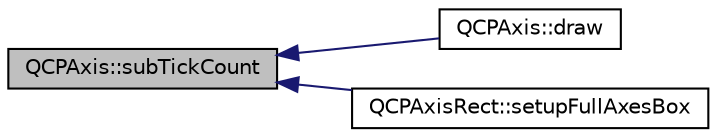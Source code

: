 digraph "QCPAxis::subTickCount"
{
  edge [fontname="Helvetica",fontsize="10",labelfontname="Helvetica",labelfontsize="10"];
  node [fontname="Helvetica",fontsize="10",shape=record];
  rankdir="LR";
  Node831 [label="QCPAxis::subTickCount",height=0.2,width=0.4,color="black", fillcolor="grey75", style="filled", fontcolor="black"];
  Node831 -> Node832 [dir="back",color="midnightblue",fontsize="10",style="solid",fontname="Helvetica"];
  Node832 [label="QCPAxis::draw",height=0.2,width=0.4,color="black", fillcolor="white", style="filled",URL="$class_q_c_p_axis.html#a258b1e783eda5cd14ec5552c696a424e"];
  Node831 -> Node833 [dir="back",color="midnightblue",fontsize="10",style="solid",fontname="Helvetica"];
  Node833 [label="QCPAxisRect::setupFullAxesBox",height=0.2,width=0.4,color="black", fillcolor="white", style="filled",URL="$class_q_c_p_axis_rect.html#a5fa906175447b14206954f77fc7f1ef4"];
}
